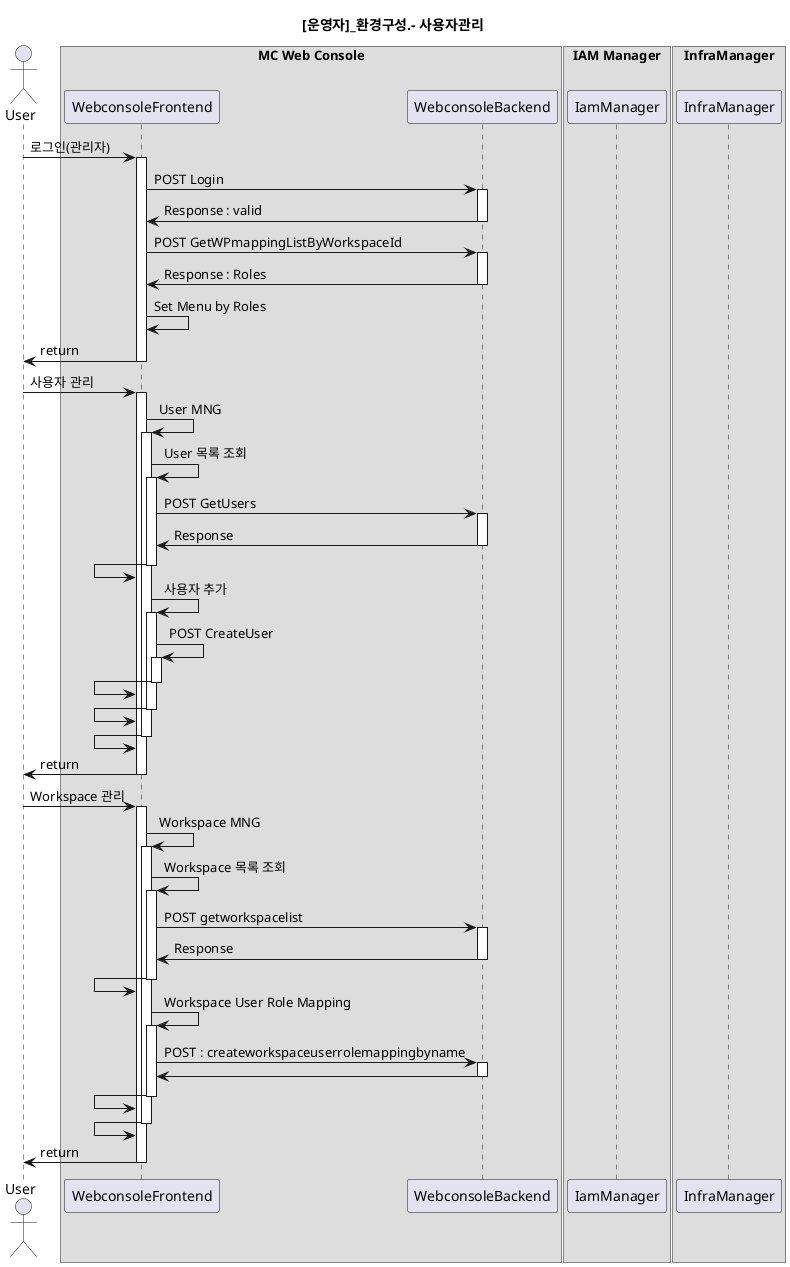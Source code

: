 @startuml

title "[운영자]_환경구성.- 사용자관리"

actor User as EndUser

box "MC Web Console"
participant WebconsoleFrontend
participant WebconsoleBackend
end box

box "IAM Manager"
participant IamManager
end box

box "InfraManager"
participant InfraManager
end box

EndUser     -> WebconsoleFrontend ++: 로그인(관리자)
    WebconsoleFrontend -> WebconsoleBackend ++: POST Login
    WebconsoleFrontend  <- WebconsoleBackend --: Response : valid
    WebconsoleFrontend -> WebconsoleBackend ++: POST GetWPmappingListByWorkspaceId
    WebconsoleFrontend  <- WebconsoleBackend --: Response : Roles
    WebconsoleFrontend -> WebconsoleFrontend : Set Menu by Roles
EndUser     <- WebconsoleFrontend --: return 

EndUser     -> WebconsoleFrontend ++: 사용자 관리
    WebconsoleFrontend  -> WebconsoleFrontend ++: User MNG
        WebconsoleFrontend  -> WebconsoleFrontend ++: User 목록 조회
            WebconsoleFrontend  -> WebconsoleBackend ++: POST GetUsers 
            WebconsoleFrontend  <- WebconsoleBackend --: Response
        WebconsoleFrontend  <- WebconsoleFrontend --:

        WebconsoleFrontend  -> WebconsoleFrontend ++: 사용자 추가
            WebconsoleFrontend  -> WebconsoleFrontend ++: POST CreateUser
            WebconsoleFrontend  <- WebconsoleFrontend --:
        WebconsoleFrontend  <- WebconsoleFrontend --:
    WebconsoleFrontend  <- WebconsoleFrontend --: 
EndUser     <- WebconsoleFrontend --: return 

EndUser     -> WebconsoleFrontend ++: Workspace 관리
    WebconsoleFrontend  -> WebconsoleFrontend ++: Workspace MNG
        WebconsoleFrontend  -> WebconsoleFrontend ++: Workspace 목록 조회
            WebconsoleFrontend  -> WebconsoleBackend ++: POST getworkspacelist 
            WebconsoleFrontend  <- WebconsoleBackend --: Response
        WebconsoleFrontend  <- WebconsoleFrontend --:

        WebconsoleFrontend  -> WebconsoleFrontend ++: Workspace User Role Mapping
            WebconsoleFrontend  -> WebconsoleBackend ++: POST : createworkspaceuserrolemappingbyname
            WebconsoleFrontend  <- WebconsoleBackend --:
        WebconsoleFrontend  <- WebconsoleFrontend --:
    WebconsoleFrontend  <- WebconsoleFrontend --: 
EndUser     <- WebconsoleFrontend --: return 

@enduml

